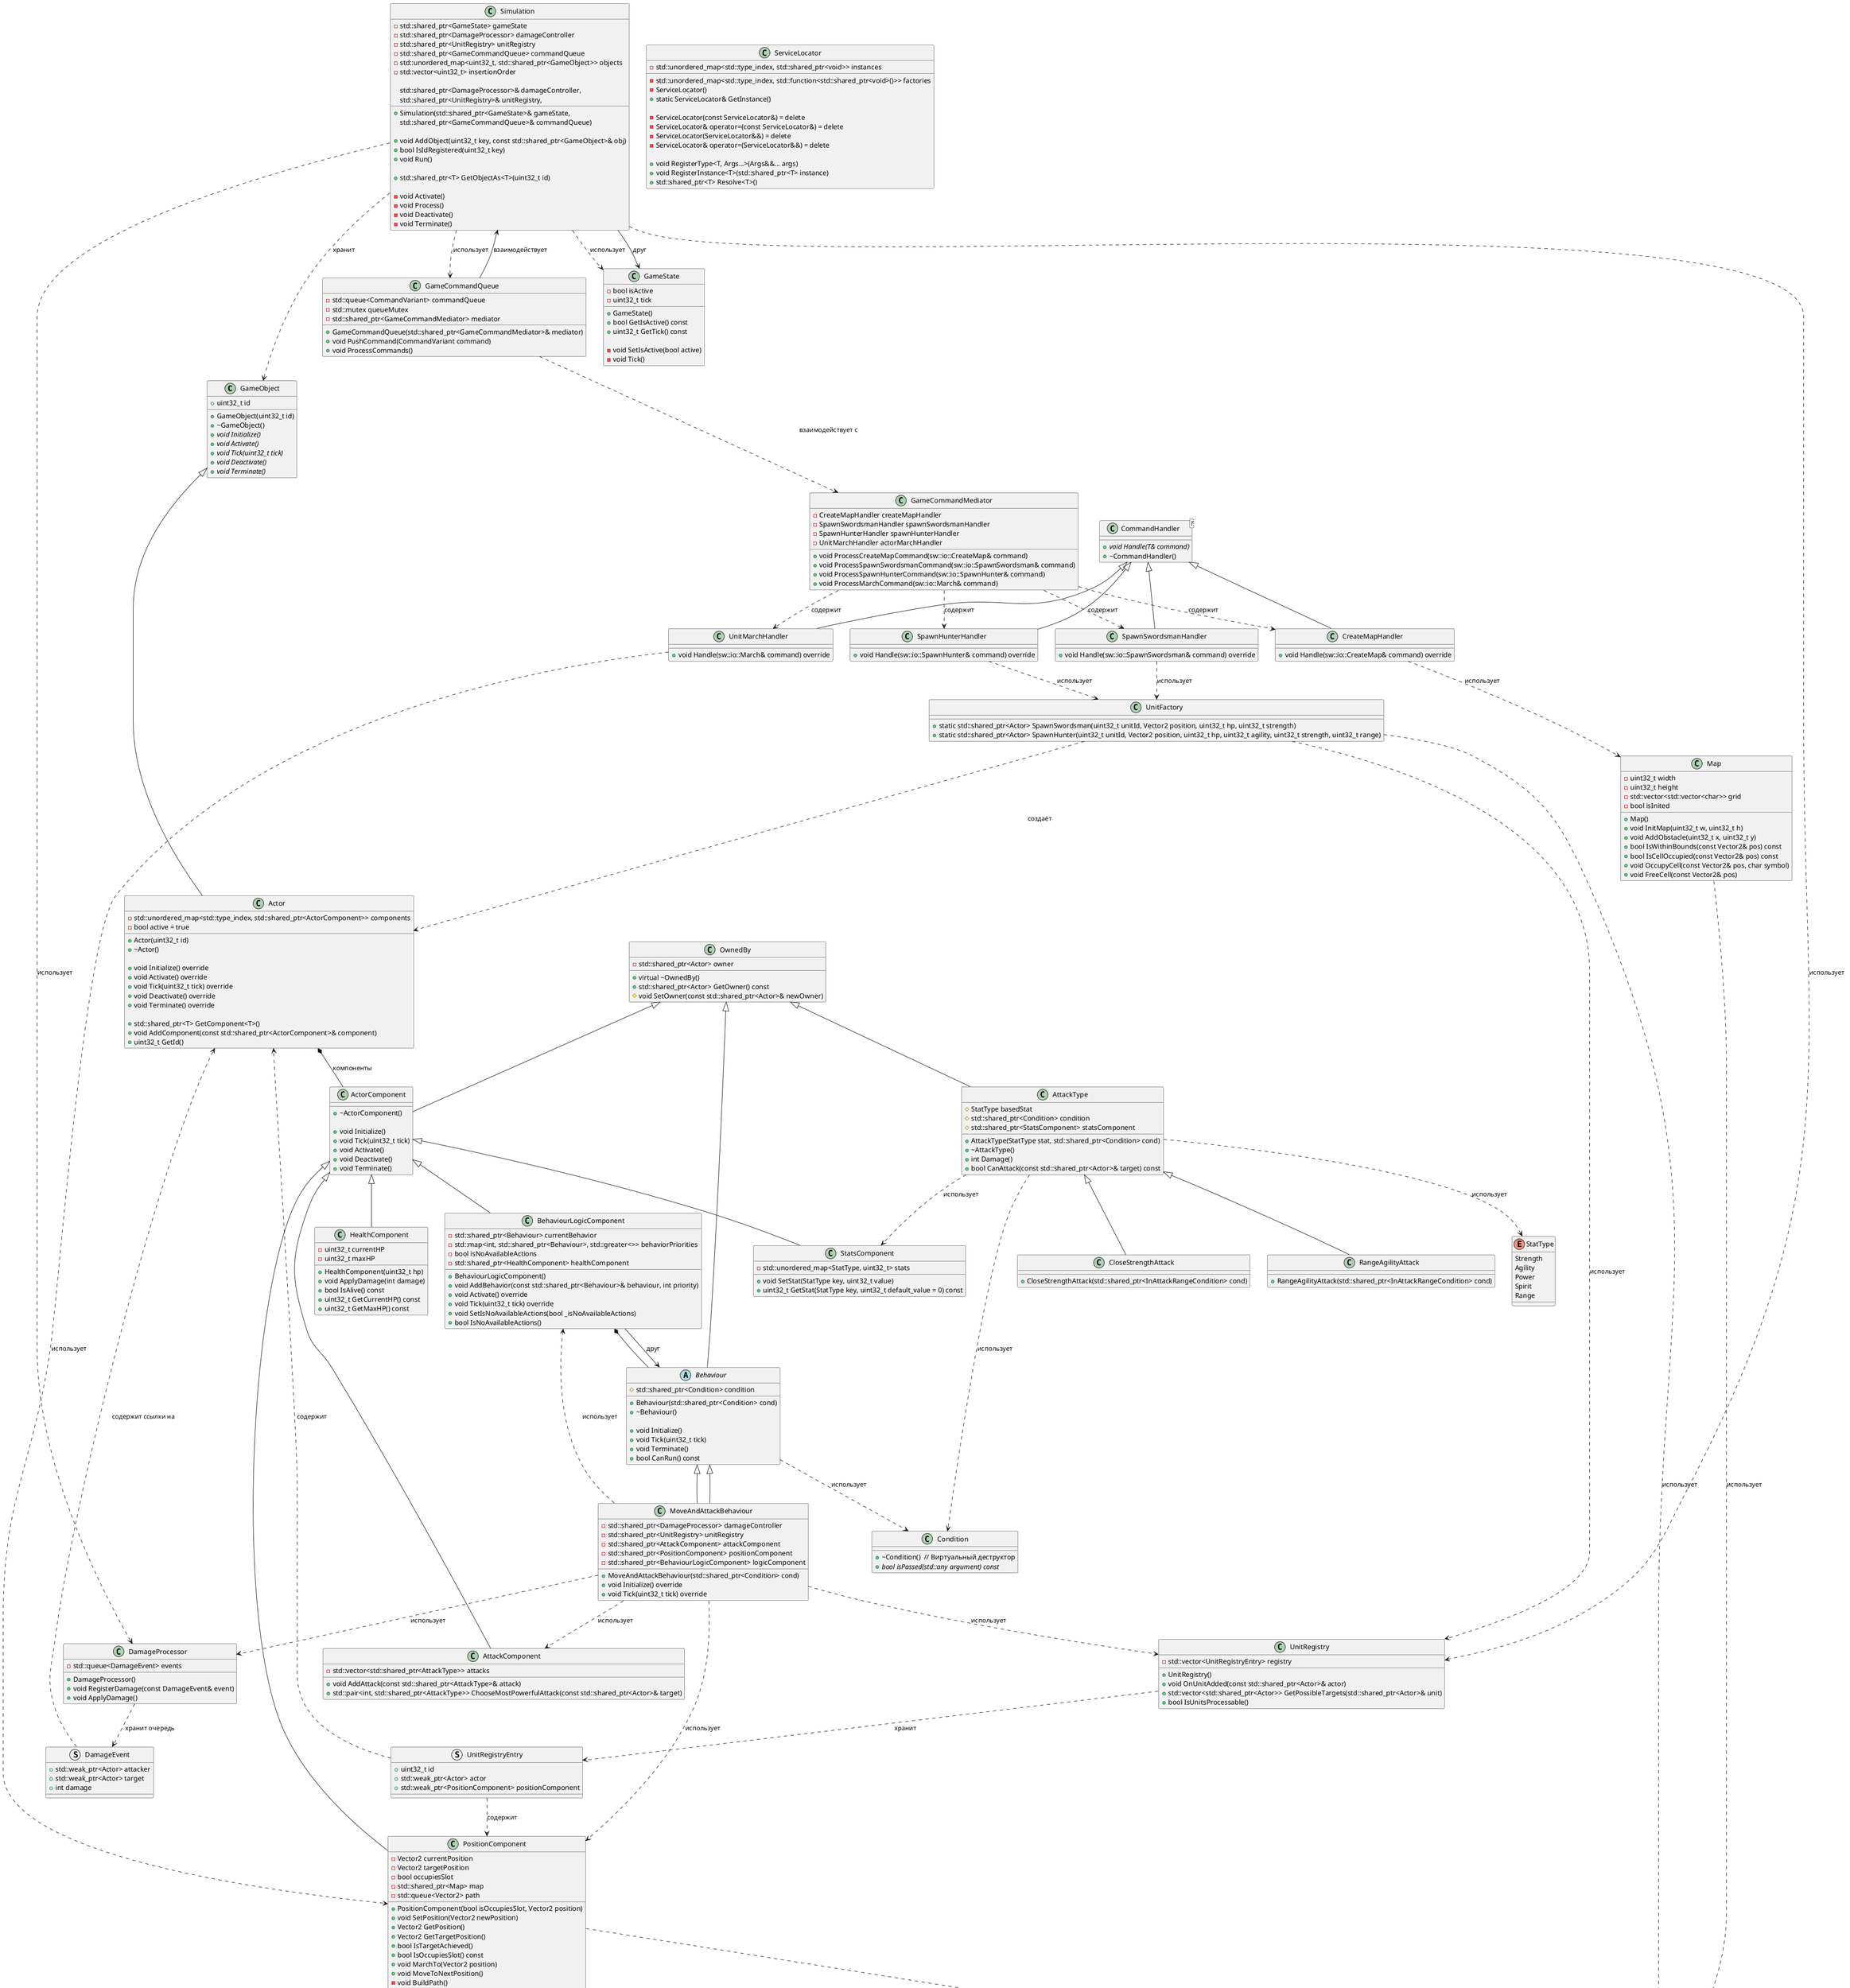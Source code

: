 @startuml

' ==== Core (ядро системы) ====
class GameObject {
    +uint32_t id
    +GameObject(uint32_t id)
    +~GameObject()
    +{abstract} void Initialize()
    +{abstract} void Activate()
    +{abstract} void Tick(uint32_t tick)
    +{abstract} void Deactivate()
    +{abstract} void Terminate()
}

class Actor extends GameObject {
    -std::unordered_map<std::type_index, std::shared_ptr<ActorComponent>> components
    -bool active = true

    +Actor(uint32_t id)
    +~Actor()

    +void Initialize() override
    +void Activate() override
    +void Tick(uint32_t tick) override
    +void Deactivate() override
    +void Terminate() override

    +std::shared_ptr<T> GetComponent<T>()
    +void AddComponent(const std::shared_ptr<ActorComponent>& component)
    +uint32_t GetId()
}
Actor *-- ActorComponent : "компоненты"

class ActorComponent extends OwnedBy {
    +~ActorComponent()

    +void Initialize()
    +void Tick(uint32_t tick)
    +void Activate()
    +void Deactivate()
    +void Terminate()
}

class Condition {
    +~Condition()  // Виртуальный деструктор
    +{abstract} bool isPassed(std::any argument) const
}

class OwnedBy {
    -std::shared_ptr<Actor> owner
    +virtual ~OwnedBy()
    +std::shared_ptr<Actor> GetOwner() const
    #void SetOwner(const std::shared_ptr<Actor>& newOwner)
}

' ==== Utility (вспомогательные классы) ====
class Vector2 {
    +uint32_t x
    +uint32_t y

    +Vector2(uint32_t x = 0, uint32_t y = 0)

    +bool operator==(const Vector2& other) const
    +Vector2 operator+(const Vector2& other) const
    +Vector2 operator-(const Vector2& other) const
    +void Set(uint32_t new_x, uint32_t new_y)

    +static uint32_t DistanceSquared(const Vector2& a, const Vector2& b)
    +static double Distance(const Vector2& a, const Vector2& b)

    +friend std::ostream& operator<<(std::ostream& os, const Vector2& vec)
}

class ServiceLocator {
    -std::unordered_map<std::type_index, std::function<std::shared_ptr<void>()>> factories
    -std::unordered_map<std::type_index, std::shared_ptr<void>> instances

    -ServiceLocator()
    +static ServiceLocator& GetInstance()

    -ServiceLocator(const ServiceLocator&) = delete
    -ServiceLocator& operator=(const ServiceLocator&) = delete
    -ServiceLocator(ServiceLocator&&) = delete
    -ServiceLocator& operator=(ServiceLocator&&) = delete

    +void RegisterType<T, Args...>(Args&&... args)
    +void RegisterInstance<T>(std::shared_ptr<T> instance)
    +std::shared_ptr<T> Resolve<T>()
}

' ==== Units (юниты и их функционал) ====

enum StatType {
    Strength
    Agility
    Power
    Spirit
    Range
}

class AttackType extends OwnedBy {
    #StatType basedStat
    #std::shared_ptr<Condition> condition
    #std::shared_ptr<StatsComponent> statsComponent

    +AttackType(StatType stat, std::shared_ptr<Condition> cond)
    +~AttackType()
    +int Damage()
    +bool CanAttack(const std::shared_ptr<Actor>& target) const
}

class CloseStrengthAttack extends AttackType {
    +CloseStrengthAttack(std::shared_ptr<InAttackRangeCondition> cond)
}

class RangeAgilityAttack extends AttackType {
    +RangeAgilityAttack(std::shared_ptr<InAttackRangeCondition> cond)
}

AttackType ..> StatsComponent : "использует"
AttackType ..> StatType : "использует"
AttackType ..> Condition : "использует"

class AttackComponent  extends ActorComponent {
    -std::vector<std::shared_ptr<AttackType>> attacks

    +void AddAttack(const std::shared_ptr<AttackType>& attack)
    +std::pair<int, std::shared_ptr<AttackType>> ChooseMostPowerfulAttack(const std::shared_ptr<Actor>& target)
}

class BehaviourLogicComponent extends ActorComponent {
    -std::shared_ptr<Behaviour> currentBehavior
    -std::map<int, std::shared_ptr<Behaviour>, std::greater<>> behaviorPriorities
    -bool isNoAvailableActions
    -std::shared_ptr<HealthComponent> healthComponent

    +BehaviourLogicComponent()
    +void AddBehavior(const std::shared_ptr<Behaviour>& behaviour, int priority)
    +void Activate() override
    +void Tick(uint32_t tick) override
    +void SetIsNoAvailableActions(bool _isNoAvailableActions)
    +bool IsNoAvailableActions()
}

class HealthComponent extends ActorComponent {
    -uint32_t currentHP
    -uint32_t maxHP

    +HealthComponent(uint32_t hp)
    +void ApplyDamage(int damage)
    +bool IsAlive() const
    +uint32_t GetCurrentHP() const
    +uint32_t GetMaxHP() const
}

class PositionComponent extends ActorComponent {
    -Vector2 currentPosition
    -Vector2 targetPosition
    -bool occupiesSlot
    -std::shared_ptr<Map> map
    -std::queue<Vector2> path

    +PositionComponent(bool isOccupiesSlot, Vector2 position)
    +void SetPosition(Vector2 newPosition)
    +Vector2 GetPosition()
    +Vector2 GetTargetPosition()
    +bool IsTargetAchieved()
    +bool IsOccupiesSlot() const
    +void MarchTo(Vector2 position)
    +void MoveToNextPosition()
    -void BuildPath()
}

PositionComponent ..> Vector2 : "использует"

class StatsComponent extends ActorComponent {
    -std::unordered_map<StatType, uint32_t> stats

    +void SetStat(StatType key, uint32_t value)
    +uint32_t GetStat(StatType key, uint32_t default_value = 0) const
}

abstract class Behaviour extends OwnedBy {
    #std::shared_ptr<Condition> condition

    +Behaviour(std::shared_ptr<Condition> cond)
    +~Behaviour()

    +void Initialize()
    +void Tick(uint32_t tick)
    +void Terminate()
    +bool CanRun() const
}

Behaviour <-- BehaviourLogicComponent : "друг"
Behaviour ..> Condition : "использует"

class MoveAndAttackBehaviour extends Behaviour {
    -std::shared_ptr<DamageProcessor> damageController
    -std::shared_ptr<UnitRegistry> unitRegistry
    -std::shared_ptr<AttackComponent> attackComponent
    -std::shared_ptr<PositionComponent> positionComponent
    -std::shared_ptr<BehaviourLogicComponent> logicComponent

    +MoveAndAttackBehaviour(std::shared_ptr<Condition> cond)
    +void Initialize() override
    +void Tick(uint32_t tick) override
}

MoveAndAttackBehaviour --|> Behaviour

MoveAndAttackBehaviour ..> DamageProcessor : "использует"
MoveAndAttackBehaviour ..> UnitRegistry : "использует"
MoveAndAttackBehaviour ..> AttackComponent : "использует"
MoveAndAttackBehaviour ..> PositionComponent : "использует"
MoveAndAttackBehaviour ..> BehaviourLogicComponent : "использует"

BehaviourLogicComponent *-- Behaviour

' ==== System (функционал системы) ====

class Map {
    -uint32_t width
    -uint32_t height
    -std::vector<std::vector<char>> grid
    -bool isInited

    +Map()
    +void InitMap(uint32_t w, uint32_t h)
    +void AddObstacle(uint32_t x, uint32_t y)
    +bool IsWithinBounds(const Vector2& pos) const
    +bool IsCellOccupied(const Vector2& pos) const
    +void OccupyCell(const Vector2& pos, char symbol)
    +void FreeCell(const Vector2& pos)
}

class Simulation {
    -std::shared_ptr<GameState> gameState
    -std::shared_ptr<DamageProcessor> damageController
    -std::shared_ptr<UnitRegistry> unitRegistry
    -std::shared_ptr<GameCommandQueue> commandQueue
    -std::unordered_map<uint32_t, std::shared_ptr<GameObject>> objects
    -std::vector<uint32_t> insertionOrder

    +Simulation(std::shared_ptr<GameState>& gameState,
                std::shared_ptr<DamageProcessor>& damageController,
                std::shared_ptr<UnitRegistry>& unitRegistry,
                std::shared_ptr<GameCommandQueue>& commandQueue)

    +void AddObject(uint32_t key, const std::shared_ptr<GameObject>& obj)
    +bool IsIdRegistered(uint32_t key)
    +void Run()

    +std::shared_ptr<T> GetObjectAs<T>(uint32_t id)

    -void Activate()
    -void Process()
    -void Deactivate()
    -void Terminate()
}

Simulation ..> GameState : "использует"
Simulation ..> DamageProcessor : "использует"
Simulation ..> UnitRegistry : "использует"
Simulation ..> GameCommandQueue : "использует"
Simulation ..> GameObject : "хранит"

class GameState {
    -bool isActive
    -uint32_t tick

    +GameState()
    +bool GetIsActive() const
    +uint32_t GetTick() const

    -void SetIsActive(bool active)
    -void Tick()
}

GameState <-- Simulation : "друг"

class UnitFactory {
    +static std::shared_ptr<Actor> SpawnSwordsman(uint32_t unitId, Vector2 position, uint32_t hp, uint32_t strength)
    +static std::shared_ptr<Actor> SpawnHunter(uint32_t unitId, Vector2 position, uint32_t hp, uint32_t agility, uint32_t strength, uint32_t range)
}

UnitFactory ..> Actor : "создаёт"
UnitFactory ..> Vector2 : "использует"

struct UnitRegistryEntry {
    +uint32_t id
    +std::weak_ptr<Actor> actor
    +std::weak_ptr<PositionComponent> positionComponent
}

class UnitRegistry {
    -std::vector<UnitRegistryEntry> registry

    +UnitRegistry()
    +void OnUnitAdded(const std::shared_ptr<Actor>& actor)
    +std::vector<std::shared_ptr<Actor>> GetPossibleTargets(std::shared_ptr<Actor>& unit)
    +bool IsUnitsProcessable()
}

UnitRegistry ..> UnitRegistryEntry : "хранит"
UnitRegistryEntry ..> Actor : "содержит"
UnitRegistryEntry ..> PositionComponent : "содержит"

UnitFactory ..> UnitRegistry : "использует"

struct DamageEvent {
    +std::weak_ptr<Actor> attacker
    +std::weak_ptr<Actor> target
    +int damage
}

class DamageProcessor {
    -std::queue<DamageEvent> events

    +DamageProcessor()
    +void RegisterDamage(const DamageEvent& event)
    +void ApplyDamage()
}

DamageProcessor ..> DamageEvent : "хранит очередь"
DamageEvent ..> Actor : "содержит ссылки на"

class CommandHandler<T> {
    +{abstract} void Handle(T& command)
    +~CommandHandler()
}

class CreateMapHandler extends CommandHandler {
    +void Handle(sw::io::CreateMap& command) override
}

class GameCommandMediator {
    -CreateMapHandler createMapHandler
    -SpawnSwordsmanHandler spawnSwordsmanHandler
    -SpawnHunterHandler spawnHunterHandler
    -UnitMarchHandler actorMarchHandler

    +void ProcessCreateMapCommand(sw::io::CreateMap& command)
    +void ProcessSpawnSwordsmanCommand(sw::io::SpawnSwordsman& command)
    +void ProcessSpawnHunterCommand(sw::io::SpawnHunter& command)
    +void ProcessMarchCommand(sw::io::March& command)
}

class GameCommandQueue {
    -std::queue<CommandVariant> commandQueue
    -std::mutex queueMutex
    -std::shared_ptr<GameCommandMediator> mediator

    +GameCommandQueue(std::shared_ptr<GameCommandMediator>& mediator)
    +void PushCommand(CommandVariant command)
    +void ProcessCommands()
}

class SpawnSwordsmanHandler extends CommandHandler {
    +void Handle(sw::io::SpawnSwordsman& command) override
}

class SpawnHunterHandler extends CommandHandler {
    +void Handle(sw::io::SpawnHunter& command) override
}

class UnitMarchHandler extends CommandHandler {
    +void Handle(sw::io::March& command) override
}

GameCommandMediator ..> CreateMapHandler : "содержит"
GameCommandMediator ..> SpawnSwordsmanHandler : "содержит"
GameCommandMediator ..> SpawnHunterHandler : "содержит"
GameCommandMediator ..> UnitMarchHandler : "содержит"

GameCommandQueue ..> GameCommandMediator : "взаимодействует с"

SpawnSwordsmanHandler ..> UnitFactory : "использует"
SpawnHunterHandler ..> UnitFactory : "использует"
CreateMapHandler ..> Map : "использует"
UnitMarchHandler ..> PositionComponent : "использует"

' ==== Связи между модулями ====


GameCommandQueue --> Simulation : "взаимодействует"
Map ..> Vector2 : "использует"

@enduml
